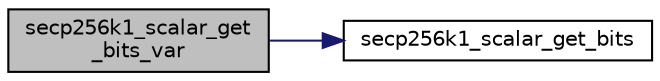 digraph "secp256k1_scalar_get_bits_var"
{
  edge [fontname="Helvetica",fontsize="10",labelfontname="Helvetica",labelfontsize="10"];
  node [fontname="Helvetica",fontsize="10",shape=record];
  rankdir="LR";
  Node31 [label="secp256k1_scalar_get\l_bits_var",height=0.2,width=0.4,color="black", fillcolor="grey75", style="filled", fontcolor="black"];
  Node31 -> Node32 [color="midnightblue",fontsize="10",style="solid",fontname="Helvetica"];
  Node32 [label="secp256k1_scalar_get_bits",height=0.2,width=0.4,color="black", fillcolor="white", style="filled",URL="$db/d1f/scalar__4x64__impl_8h.html#ab04554d2542b54bc5acd443ab9eb99a1"];
}
